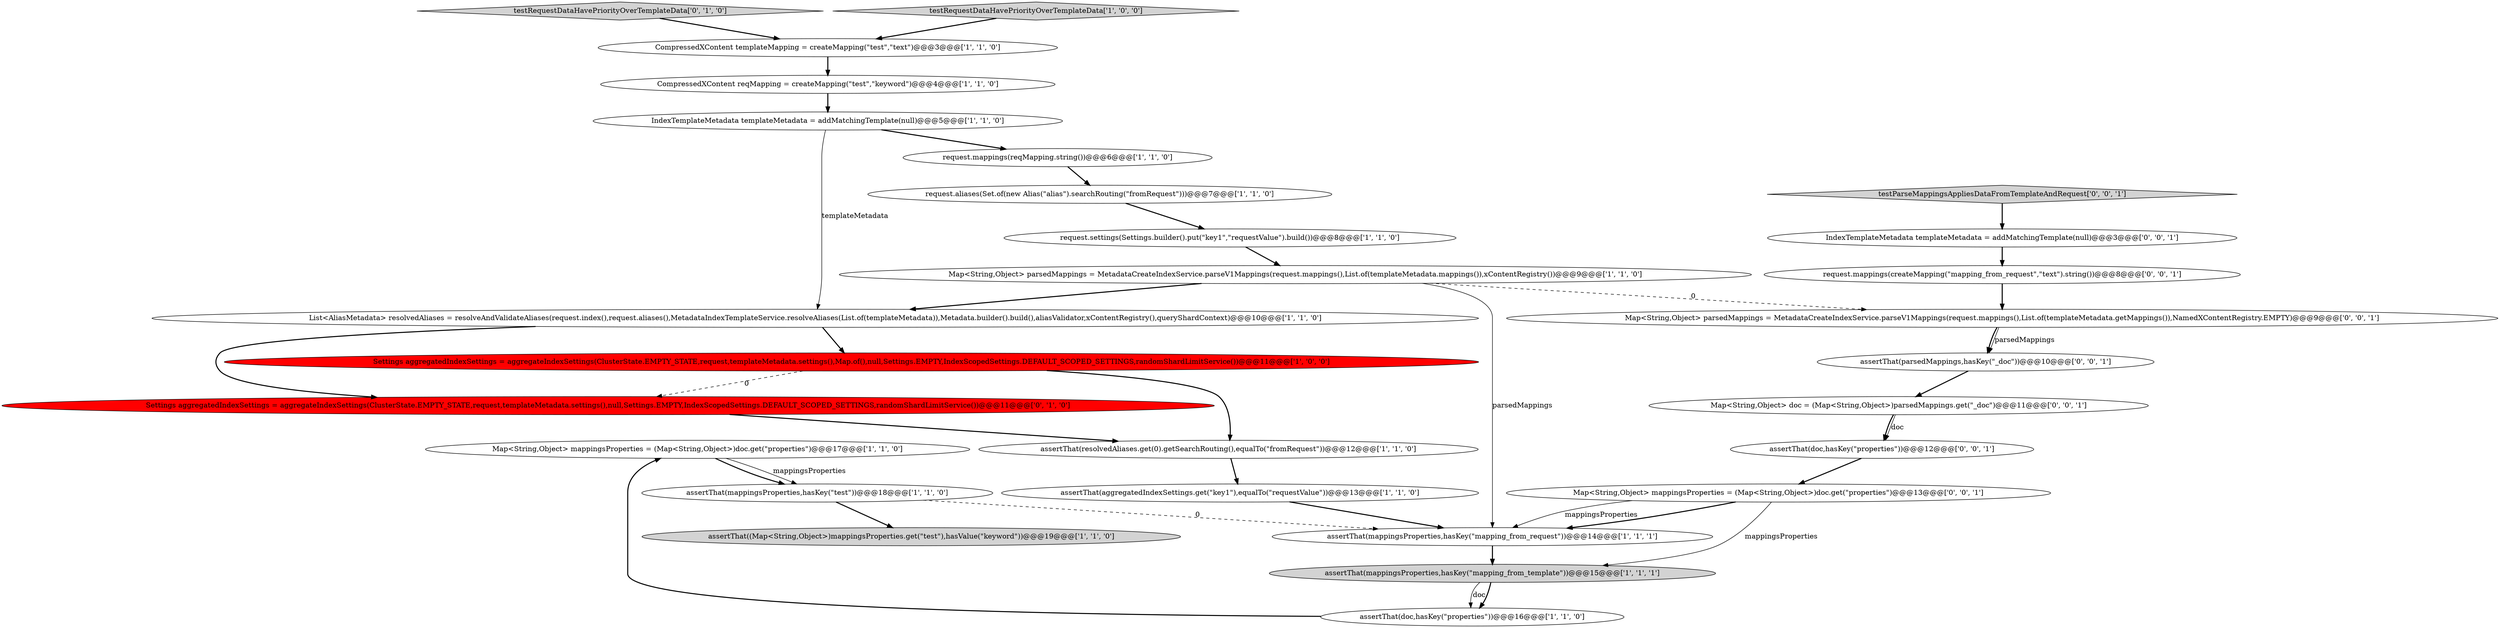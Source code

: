 digraph {
11 [style = filled, label = "Map<String,Object> mappingsProperties = (Map<String,Object>)doc.get(\"properties\")@@@17@@@['1', '1', '0']", fillcolor = white, shape = ellipse image = "AAA0AAABBB1BBB"];
3 [style = filled, label = "request.settings(Settings.builder().put(\"key1\",\"requestValue\").build())@@@8@@@['1', '1', '0']", fillcolor = white, shape = ellipse image = "AAA0AAABBB1BBB"];
19 [style = filled, label = "Settings aggregatedIndexSettings = aggregateIndexSettings(ClusterState.EMPTY_STATE,request,templateMetadata.settings(),null,Settings.EMPTY,IndexScopedSettings.DEFAULT_SCOPED_SETTINGS,randomShardLimitService())@@@11@@@['0', '1', '0']", fillcolor = red, shape = ellipse image = "AAA1AAABBB2BBB"];
27 [style = filled, label = "Map<String,Object> doc = (Map<String,Object>)parsedMappings.get(\"_doc\")@@@11@@@['0', '0', '1']", fillcolor = white, shape = ellipse image = "AAA0AAABBB3BBB"];
21 [style = filled, label = "assertThat(doc,hasKey(\"properties\"))@@@12@@@['0', '0', '1']", fillcolor = white, shape = ellipse image = "AAA0AAABBB3BBB"];
5 [style = filled, label = "assertThat(doc,hasKey(\"properties\"))@@@16@@@['1', '1', '0']", fillcolor = white, shape = ellipse image = "AAA0AAABBB1BBB"];
18 [style = filled, label = "testRequestDataHavePriorityOverTemplateData['0', '1', '0']", fillcolor = lightgray, shape = diamond image = "AAA0AAABBB2BBB"];
24 [style = filled, label = "IndexTemplateMetadata templateMetadata = addMatchingTemplate(null)@@@3@@@['0', '0', '1']", fillcolor = white, shape = ellipse image = "AAA0AAABBB3BBB"];
12 [style = filled, label = "request.aliases(Set.of(new Alias(\"alias\").searchRouting(\"fromRequest\")))@@@7@@@['1', '1', '0']", fillcolor = white, shape = ellipse image = "AAA0AAABBB1BBB"];
26 [style = filled, label = "Map<String,Object> parsedMappings = MetadataCreateIndexService.parseV1Mappings(request.mappings(),List.of(templateMetadata.getMappings()),NamedXContentRegistry.EMPTY)@@@9@@@['0', '0', '1']", fillcolor = white, shape = ellipse image = "AAA0AAABBB3BBB"];
0 [style = filled, label = "CompressedXContent templateMapping = createMapping(\"test\",\"text\")@@@3@@@['1', '1', '0']", fillcolor = white, shape = ellipse image = "AAA0AAABBB1BBB"];
14 [style = filled, label = "Map<String,Object> parsedMappings = MetadataCreateIndexService.parseV1Mappings(request.mappings(),List.of(templateMetadata.mappings()),xContentRegistry())@@@9@@@['1', '1', '0']", fillcolor = white, shape = ellipse image = "AAA0AAABBB1BBB"];
15 [style = filled, label = "assertThat(resolvedAliases.get(0).getSearchRouting(),equalTo(\"fromRequest\"))@@@12@@@['1', '1', '0']", fillcolor = white, shape = ellipse image = "AAA0AAABBB1BBB"];
8 [style = filled, label = "CompressedXContent reqMapping = createMapping(\"test\",\"keyword\")@@@4@@@['1', '1', '0']", fillcolor = white, shape = ellipse image = "AAA0AAABBB1BBB"];
16 [style = filled, label = "assertThat(mappingsProperties,hasKey(\"test\"))@@@18@@@['1', '1', '0']", fillcolor = white, shape = ellipse image = "AAA0AAABBB1BBB"];
13 [style = filled, label = "Settings aggregatedIndexSettings = aggregateIndexSettings(ClusterState.EMPTY_STATE,request,templateMetadata.settings(),Map.of(),null,Settings.EMPTY,IndexScopedSettings.DEFAULT_SCOPED_SETTINGS,randomShardLimitService())@@@11@@@['1', '0', '0']", fillcolor = red, shape = ellipse image = "AAA1AAABBB1BBB"];
17 [style = filled, label = "assertThat((Map<String,Object>)mappingsProperties.get(\"test\"),hasValue(\"keyword\"))@@@19@@@['1', '1', '0']", fillcolor = lightgray, shape = ellipse image = "AAA0AAABBB1BBB"];
1 [style = filled, label = "List<AliasMetadata> resolvedAliases = resolveAndValidateAliases(request.index(),request.aliases(),MetadataIndexTemplateService.resolveAliases(List.of(templateMetadata)),Metadata.builder().build(),aliasValidator,xContentRegistry(),queryShardContext)@@@10@@@['1', '1', '0']", fillcolor = white, shape = ellipse image = "AAA0AAABBB1BBB"];
25 [style = filled, label = "request.mappings(createMapping(\"mapping_from_request\",\"text\").string())@@@8@@@['0', '0', '1']", fillcolor = white, shape = ellipse image = "AAA0AAABBB3BBB"];
7 [style = filled, label = "request.mappings(reqMapping.string())@@@6@@@['1', '1', '0']", fillcolor = white, shape = ellipse image = "AAA0AAABBB1BBB"];
9 [style = filled, label = "IndexTemplateMetadata templateMetadata = addMatchingTemplate(null)@@@5@@@['1', '1', '0']", fillcolor = white, shape = ellipse image = "AAA0AAABBB1BBB"];
22 [style = filled, label = "assertThat(parsedMappings,hasKey(\"_doc\"))@@@10@@@['0', '0', '1']", fillcolor = white, shape = ellipse image = "AAA0AAABBB3BBB"];
10 [style = filled, label = "assertThat(mappingsProperties,hasKey(\"mapping_from_template\"))@@@15@@@['1', '1', '1']", fillcolor = lightgray, shape = ellipse image = "AAA0AAABBB1BBB"];
4 [style = filled, label = "testRequestDataHavePriorityOverTemplateData['1', '0', '0']", fillcolor = lightgray, shape = diamond image = "AAA0AAABBB1BBB"];
20 [style = filled, label = "Map<String,Object> mappingsProperties = (Map<String,Object>)doc.get(\"properties\")@@@13@@@['0', '0', '1']", fillcolor = white, shape = ellipse image = "AAA0AAABBB3BBB"];
6 [style = filled, label = "assertThat(aggregatedIndexSettings.get(\"key1\"),equalTo(\"requestValue\"))@@@13@@@['1', '1', '0']", fillcolor = white, shape = ellipse image = "AAA0AAABBB1BBB"];
2 [style = filled, label = "assertThat(mappingsProperties,hasKey(\"mapping_from_request\"))@@@14@@@['1', '1', '1']", fillcolor = white, shape = ellipse image = "AAA0AAABBB1BBB"];
23 [style = filled, label = "testParseMappingsAppliesDataFromTemplateAndRequest['0', '0', '1']", fillcolor = lightgray, shape = diamond image = "AAA0AAABBB3BBB"];
11->16 [style = bold, label=""];
7->12 [style = bold, label=""];
3->14 [style = bold, label=""];
15->6 [style = bold, label=""];
16->17 [style = bold, label=""];
13->19 [style = dashed, label="0"];
26->22 [style = solid, label="parsedMappings"];
9->7 [style = bold, label=""];
2->10 [style = bold, label=""];
1->13 [style = bold, label=""];
27->21 [style = solid, label="doc"];
14->1 [style = bold, label=""];
26->22 [style = bold, label=""];
4->0 [style = bold, label=""];
14->26 [style = dashed, label="0"];
6->2 [style = bold, label=""];
20->2 [style = bold, label=""];
10->5 [style = solid, label="doc"];
11->16 [style = solid, label="mappingsProperties"];
23->24 [style = bold, label=""];
21->20 [style = bold, label=""];
10->5 [style = bold, label=""];
22->27 [style = bold, label=""];
24->25 [style = bold, label=""];
9->1 [style = solid, label="templateMetadata"];
25->26 [style = bold, label=""];
0->8 [style = bold, label=""];
8->9 [style = bold, label=""];
16->2 [style = dashed, label="0"];
5->11 [style = bold, label=""];
12->3 [style = bold, label=""];
13->15 [style = bold, label=""];
19->15 [style = bold, label=""];
1->19 [style = bold, label=""];
27->21 [style = bold, label=""];
20->2 [style = solid, label="mappingsProperties"];
18->0 [style = bold, label=""];
20->10 [style = solid, label="mappingsProperties"];
14->2 [style = solid, label="parsedMappings"];
}
